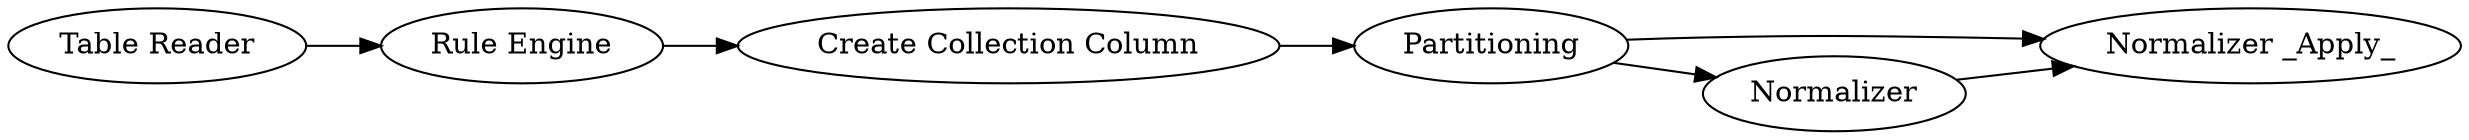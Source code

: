 digraph {
	33 [label="Normalizer _Apply_"]
	35 [label=Partitioning]
	40 [label=Normalizer]
	45 [label="Rule Engine"]
	46 [label="Create Collection Column"]
	57 [label="Table Reader"]
	35 -> 33
	35 -> 40
	40 -> 33
	45 -> 46
	46 -> 35
	57 -> 45
	rankdir=LR
}
